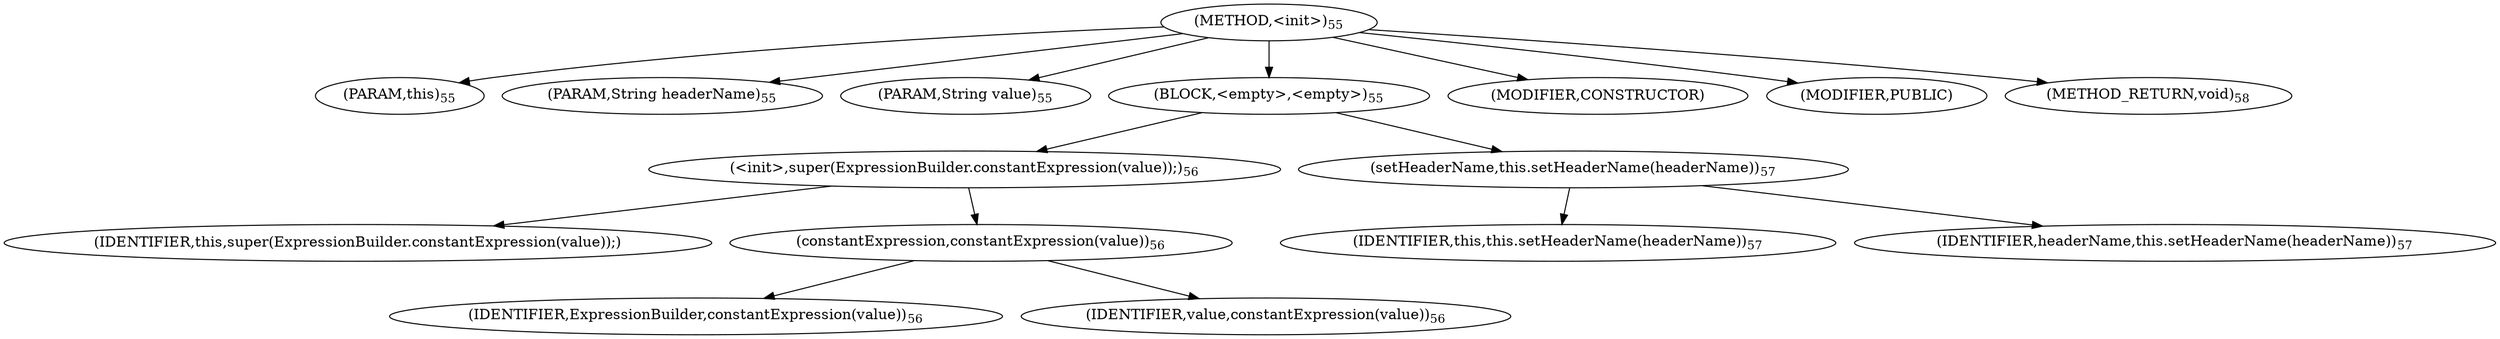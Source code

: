 digraph "&lt;init&gt;" {  
"71" [label = <(METHOD,&lt;init&gt;)<SUB>55</SUB>> ]
"10" [label = <(PARAM,this)<SUB>55</SUB>> ]
"72" [label = <(PARAM,String headerName)<SUB>55</SUB>> ]
"73" [label = <(PARAM,String value)<SUB>55</SUB>> ]
"74" [label = <(BLOCK,&lt;empty&gt;,&lt;empty&gt;)<SUB>55</SUB>> ]
"75" [label = <(&lt;init&gt;,super(ExpressionBuilder.constantExpression(value));)<SUB>56</SUB>> ]
"9" [label = <(IDENTIFIER,this,super(ExpressionBuilder.constantExpression(value));)> ]
"76" [label = <(constantExpression,constantExpression(value))<SUB>56</SUB>> ]
"77" [label = <(IDENTIFIER,ExpressionBuilder,constantExpression(value))<SUB>56</SUB>> ]
"78" [label = <(IDENTIFIER,value,constantExpression(value))<SUB>56</SUB>> ]
"79" [label = <(setHeaderName,this.setHeaderName(headerName))<SUB>57</SUB>> ]
"11" [label = <(IDENTIFIER,this,this.setHeaderName(headerName))<SUB>57</SUB>> ]
"80" [label = <(IDENTIFIER,headerName,this.setHeaderName(headerName))<SUB>57</SUB>> ]
"81" [label = <(MODIFIER,CONSTRUCTOR)> ]
"82" [label = <(MODIFIER,PUBLIC)> ]
"83" [label = <(METHOD_RETURN,void)<SUB>58</SUB>> ]
  "71" -> "10" 
  "71" -> "72" 
  "71" -> "73" 
  "71" -> "74" 
  "71" -> "81" 
  "71" -> "82" 
  "71" -> "83" 
  "74" -> "75" 
  "74" -> "79" 
  "75" -> "9" 
  "75" -> "76" 
  "76" -> "77" 
  "76" -> "78" 
  "79" -> "11" 
  "79" -> "80" 
}
